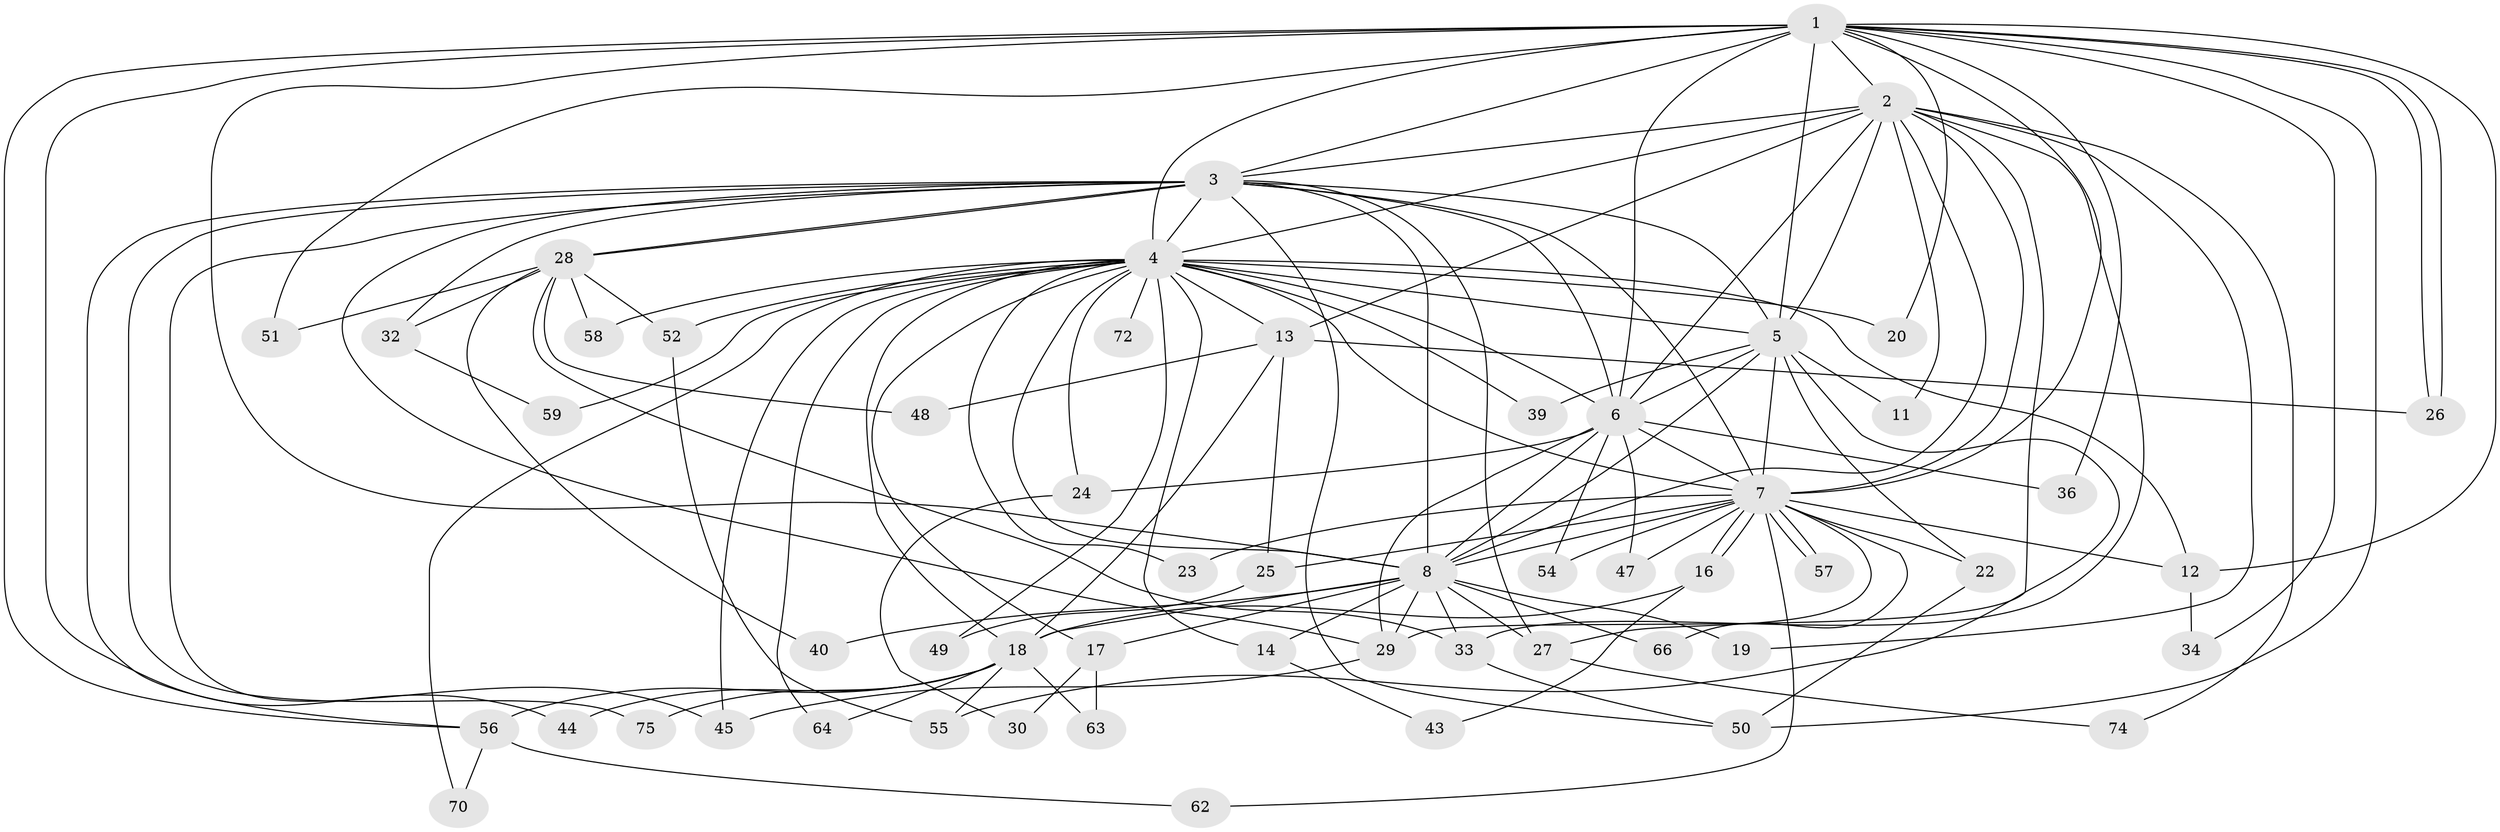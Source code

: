 // original degree distribution, {20: 0.013333333333333334, 16: 0.013333333333333334, 19: 0.013333333333333334, 22: 0.013333333333333334, 13: 0.013333333333333334, 14: 0.013333333333333334, 23: 0.013333333333333334, 9: 0.02666666666666667, 15: 0.013333333333333334, 18: 0.013333333333333334, 2: 0.5333333333333333, 4: 0.08, 6: 0.013333333333333334, 3: 0.18666666666666668, 5: 0.02666666666666667, 10: 0.013333333333333334}
// Generated by graph-tools (version 1.1) at 2025/11/02/27/25 16:11:06]
// undirected, 55 vertices, 134 edges
graph export_dot {
graph [start="1"]
  node [color=gray90,style=filled];
  1 [super="+35"];
  2 [super="+67"];
  3 [super="+69"];
  4 [super="+9"];
  5;
  6 [super="+15"];
  7 [super="+61"];
  8 [super="+10"];
  11;
  12 [super="+42"];
  13 [super="+21"];
  14;
  16;
  17 [super="+37"];
  18 [super="+31"];
  19;
  20;
  22;
  23;
  24;
  25;
  26 [super="+46"];
  27 [super="+71"];
  28 [super="+41"];
  29 [super="+38"];
  30;
  32;
  33 [super="+68"];
  34;
  36;
  39;
  40;
  43;
  44;
  45 [super="+53"];
  47;
  48;
  49;
  50 [super="+73"];
  51;
  52;
  54;
  55 [super="+65"];
  56 [super="+60"];
  57;
  58;
  59;
  62;
  63;
  64;
  66;
  70;
  72;
  74;
  75;
  1 -- 2;
  1 -- 3;
  1 -- 4 [weight=2];
  1 -- 5;
  1 -- 6;
  1 -- 7;
  1 -- 8 [weight=2];
  1 -- 12;
  1 -- 20;
  1 -- 26;
  1 -- 26;
  1 -- 34 [weight=2];
  1 -- 36;
  1 -- 44;
  1 -- 51;
  1 -- 56;
  1 -- 50;
  2 -- 3;
  2 -- 4 [weight=2];
  2 -- 5;
  2 -- 6 [weight=2];
  2 -- 7;
  2 -- 8 [weight=2];
  2 -- 11;
  2 -- 13;
  2 -- 19;
  2 -- 33;
  2 -- 74;
  2 -- 29;
  3 -- 4 [weight=2];
  3 -- 5;
  3 -- 6;
  3 -- 7;
  3 -- 8 [weight=2];
  3 -- 27;
  3 -- 28 [weight=2];
  3 -- 28;
  3 -- 29;
  3 -- 32;
  3 -- 45;
  3 -- 75;
  3 -- 50;
  3 -- 56;
  4 -- 5 [weight=2];
  4 -- 6 [weight=2];
  4 -- 7 [weight=2];
  4 -- 8 [weight=4];
  4 -- 14;
  4 -- 17 [weight=2];
  4 -- 18;
  4 -- 23;
  4 -- 45;
  4 -- 49;
  4 -- 52;
  4 -- 58;
  4 -- 59;
  4 -- 64;
  4 -- 70;
  4 -- 72 [weight=2];
  4 -- 39;
  4 -- 12;
  4 -- 13;
  4 -- 20;
  4 -- 24;
  5 -- 6;
  5 -- 7;
  5 -- 8 [weight=2];
  5 -- 11;
  5 -- 22;
  5 -- 39;
  5 -- 55;
  6 -- 7;
  6 -- 8 [weight=2];
  6 -- 24;
  6 -- 36;
  6 -- 54;
  6 -- 47;
  6 -- 29;
  7 -- 8 [weight=2];
  7 -- 16;
  7 -- 16;
  7 -- 22;
  7 -- 23 [weight=2];
  7 -- 25;
  7 -- 27;
  7 -- 47;
  7 -- 54;
  7 -- 57;
  7 -- 57;
  7 -- 62;
  7 -- 66;
  7 -- 12;
  8 -- 66;
  8 -- 40;
  8 -- 14;
  8 -- 17;
  8 -- 19;
  8 -- 29;
  8 -- 18;
  8 -- 27;
  8 -- 33;
  12 -- 34;
  13 -- 25;
  13 -- 48;
  13 -- 26;
  13 -- 18;
  14 -- 43;
  16 -- 18;
  16 -- 43;
  17 -- 30;
  17 -- 63;
  18 -- 44;
  18 -- 55;
  18 -- 56;
  18 -- 63;
  18 -- 64;
  18 -- 75;
  22 -- 50;
  24 -- 30;
  25 -- 49;
  27 -- 74;
  28 -- 32;
  28 -- 33;
  28 -- 40;
  28 -- 48;
  28 -- 51;
  28 -- 52;
  28 -- 58;
  29 -- 45;
  32 -- 59;
  33 -- 50;
  52 -- 55;
  56 -- 62;
  56 -- 70;
}
